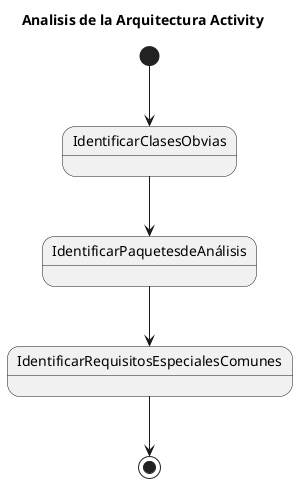 @startuml

  set namespaceSeparator .
  title "Analisis de la Arquitectura Activity"

[*] --> IdentificarClasesObvias
IdentificarClasesObvias --> IdentificarPaquetesdeAnálisis
IdentificarPaquetesdeAnálisis --> IdentificarRequisitosEspecialesComunes
IdentificarRequisitosEspecialesComunes --> [*]

@enduml